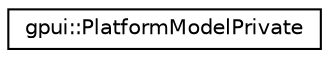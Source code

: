 digraph "Graphical Class Hierarchy"
{
 // LATEX_PDF_SIZE
  edge [fontname="Helvetica",fontsize="10",labelfontname="Helvetica",labelfontsize="10"];
  node [fontname="Helvetica",fontsize="10",shape=record];
  rankdir="LR";
  Node0 [label="gpui::PlatformModelPrivate",height=0.2,width=0.4,color="black", fillcolor="white", style="filled",URL="$classgpui_1_1_platform_model_private.html",tooltip=" "];
}
